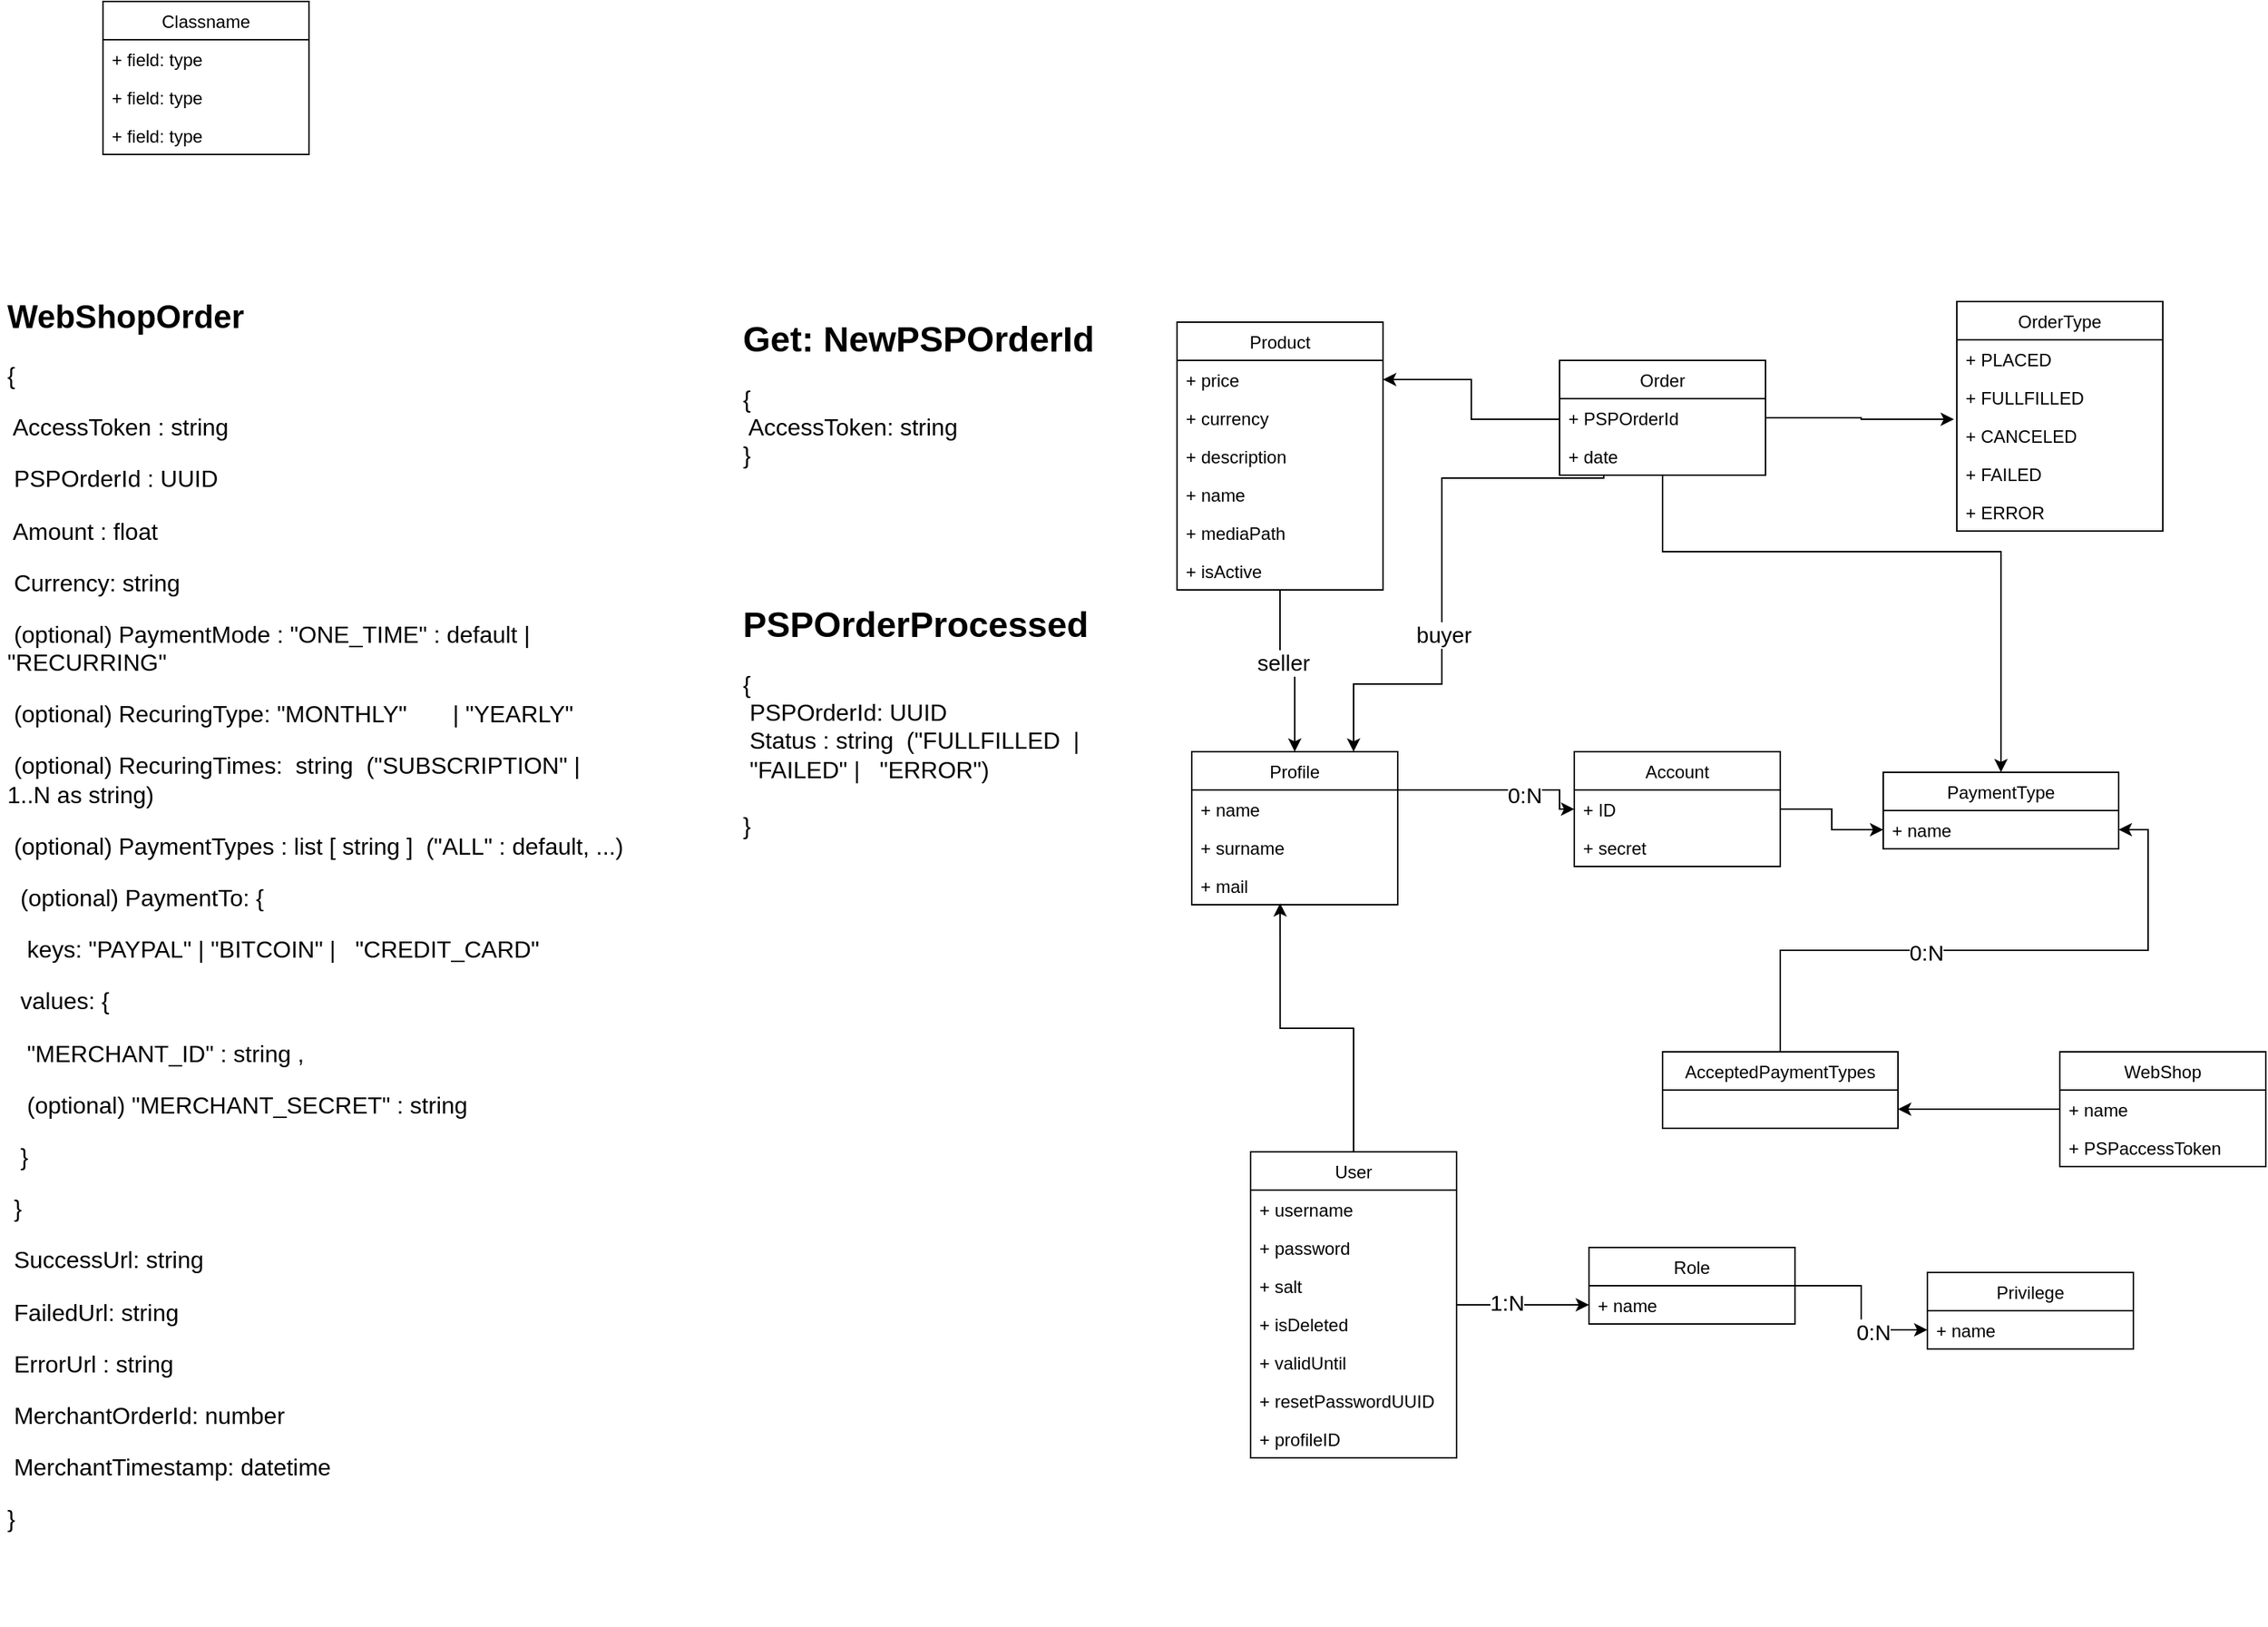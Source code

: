 <mxfile version="15.9.1" type="github">
  <diagram id="UKxVlfVYk1nAeU5848VA" name="Page-1">
    <mxGraphModel dx="2032" dy="1864" grid="1" gridSize="10" guides="1" tooltips="1" connect="1" arrows="1" fold="1" page="1" pageScale="1" pageWidth="850" pageHeight="1100" math="0" shadow="0">
      <root>
        <mxCell id="0" />
        <mxCell id="1" parent="0" />
        <mxCell id="n4Uc8F7M5s01xIE8nHh5-90" style="edgeStyle=orthogonalEdgeStyle;rounded=0;orthogonalLoop=1;jettySize=auto;html=1;entryX=0.5;entryY=0;entryDx=0;entryDy=0;fontSize=15;" parent="1" source="n4Uc8F7M5s01xIE8nHh5-1" target="n4Uc8F7M5s01xIE8nHh5-9" edge="1">
          <mxGeometry relative="1" as="geometry" />
        </mxCell>
        <mxCell id="n4Uc8F7M5s01xIE8nHh5-91" value="seller" style="edgeLabel;html=1;align=center;verticalAlign=middle;resizable=0;points=[];fontSize=15;" parent="n4Uc8F7M5s01xIE8nHh5-90" vertex="1" connectable="0">
          <mxGeometry x="-0.185" y="2" relative="1" as="geometry">
            <mxPoint as="offset" />
          </mxGeometry>
        </mxCell>
        <mxCell id="n4Uc8F7M5s01xIE8nHh5-1" value="Product" style="swimlane;fontStyle=0;childLayout=stackLayout;horizontal=1;startSize=26;fillColor=none;horizontalStack=0;resizeParent=1;resizeParentMax=0;resizeLast=0;collapsible=1;marginBottom=0;" parent="1" vertex="1">
          <mxGeometry x="40" y="114" width="140" height="182" as="geometry" />
        </mxCell>
        <mxCell id="n4Uc8F7M5s01xIE8nHh5-2" value="+ price" style="text;strokeColor=none;fillColor=none;align=left;verticalAlign=top;spacingLeft=4;spacingRight=4;overflow=hidden;rotatable=0;points=[[0,0.5],[1,0.5]];portConstraint=eastwest;" parent="n4Uc8F7M5s01xIE8nHh5-1" vertex="1">
          <mxGeometry y="26" width="140" height="26" as="geometry" />
        </mxCell>
        <mxCell id="RvIA3ay3EjmCJ0zNyyc8-17" value="+ currency" style="text;strokeColor=none;fillColor=none;align=left;verticalAlign=top;spacingLeft=4;spacingRight=4;overflow=hidden;rotatable=0;points=[[0,0.5],[1,0.5]];portConstraint=eastwest;" vertex="1" parent="n4Uc8F7M5s01xIE8nHh5-1">
          <mxGeometry y="52" width="140" height="26" as="geometry" />
        </mxCell>
        <mxCell id="n4Uc8F7M5s01xIE8nHh5-3" value="+ description" style="text;strokeColor=none;fillColor=none;align=left;verticalAlign=top;spacingLeft=4;spacingRight=4;overflow=hidden;rotatable=0;points=[[0,0.5],[1,0.5]];portConstraint=eastwest;" parent="n4Uc8F7M5s01xIE8nHh5-1" vertex="1">
          <mxGeometry y="78" width="140" height="26" as="geometry" />
        </mxCell>
        <mxCell id="n4Uc8F7M5s01xIE8nHh5-4" value="+ name" style="text;strokeColor=none;fillColor=none;align=left;verticalAlign=top;spacingLeft=4;spacingRight=4;overflow=hidden;rotatable=0;points=[[0,0.5],[1,0.5]];portConstraint=eastwest;" parent="n4Uc8F7M5s01xIE8nHh5-1" vertex="1">
          <mxGeometry y="104" width="140" height="26" as="geometry" />
        </mxCell>
        <mxCell id="n4Uc8F7M5s01xIE8nHh5-30" value="+ mediaPath" style="text;strokeColor=none;fillColor=none;align=left;verticalAlign=top;spacingLeft=4;spacingRight=4;overflow=hidden;rotatable=0;points=[[0,0.5],[1,0.5]];portConstraint=eastwest;" parent="n4Uc8F7M5s01xIE8nHh5-1" vertex="1">
          <mxGeometry y="130" width="140" height="26" as="geometry" />
        </mxCell>
        <mxCell id="n4Uc8F7M5s01xIE8nHh5-31" value="+ isActive" style="text;strokeColor=none;fillColor=none;align=left;verticalAlign=top;spacingLeft=4;spacingRight=4;overflow=hidden;rotatable=0;points=[[0,0.5],[1,0.5]];portConstraint=eastwest;" parent="n4Uc8F7M5s01xIE8nHh5-1" vertex="1">
          <mxGeometry y="156" width="140" height="26" as="geometry" />
        </mxCell>
        <mxCell id="n4Uc8F7M5s01xIE8nHh5-105" style="edgeStyle=orthogonalEdgeStyle;rounded=0;orthogonalLoop=1;jettySize=auto;html=1;entryX=1;entryY=0.75;entryDx=0;entryDy=0;fontSize=12;" parent="1" source="n4Uc8F7M5s01xIE8nHh5-5" target="n4Uc8F7M5s01xIE8nHh5-101" edge="1">
          <mxGeometry relative="1" as="geometry">
            <Array as="points">
              <mxPoint x="770" y="649" />
            </Array>
          </mxGeometry>
        </mxCell>
        <mxCell id="n4Uc8F7M5s01xIE8nHh5-5" value="WebShop" style="swimlane;fontStyle=0;childLayout=stackLayout;horizontal=1;startSize=26;fillColor=none;horizontalStack=0;resizeParent=1;resizeParentMax=0;resizeLast=0;collapsible=1;marginBottom=0;" parent="1" vertex="1">
          <mxGeometry x="640" y="610" width="140" height="78" as="geometry" />
        </mxCell>
        <mxCell id="n4Uc8F7M5s01xIE8nHh5-6" value="+ name" style="text;strokeColor=none;fillColor=none;align=left;verticalAlign=top;spacingLeft=4;spacingRight=4;overflow=hidden;rotatable=0;points=[[0,0.5],[1,0.5]];portConstraint=eastwest;" parent="n4Uc8F7M5s01xIE8nHh5-5" vertex="1">
          <mxGeometry y="26" width="140" height="26" as="geometry" />
        </mxCell>
        <mxCell id="RvIA3ay3EjmCJ0zNyyc8-15" value="+ PSPaccessToken" style="text;strokeColor=none;fillColor=none;align=left;verticalAlign=top;spacingLeft=4;spacingRight=4;overflow=hidden;rotatable=0;points=[[0,0.5],[1,0.5]];portConstraint=eastwest;" vertex="1" parent="n4Uc8F7M5s01xIE8nHh5-5">
          <mxGeometry y="52" width="140" height="26" as="geometry" />
        </mxCell>
        <mxCell id="n4Uc8F7M5s01xIE8nHh5-78" style="edgeStyle=orthogonalEdgeStyle;rounded=0;orthogonalLoop=1;jettySize=auto;html=1;entryX=0;entryY=0.5;entryDx=0;entryDy=0;" parent="1" source="n4Uc8F7M5s01xIE8nHh5-9" target="n4Uc8F7M5s01xIE8nHh5-25" edge="1">
          <mxGeometry relative="1" as="geometry">
            <Array as="points">
              <mxPoint x="300" y="432" />
            </Array>
          </mxGeometry>
        </mxCell>
        <mxCell id="n4Uc8F7M5s01xIE8nHh5-80" value="&lt;font style=&quot;font-size: 15px&quot;&gt;0:N&lt;/font&gt;" style="edgeLabel;html=1;align=center;verticalAlign=middle;resizable=0;points=[];" parent="n4Uc8F7M5s01xIE8nHh5-78" vertex="1" connectable="0">
          <mxGeometry x="0.291" y="-3" relative="1" as="geometry">
            <mxPoint as="offset" />
          </mxGeometry>
        </mxCell>
        <mxCell id="n4Uc8F7M5s01xIE8nHh5-9" value="Profile" style="swimlane;fontStyle=0;childLayout=stackLayout;horizontal=1;startSize=26;fillColor=none;horizontalStack=0;resizeParent=1;resizeParentMax=0;resizeLast=0;collapsible=1;marginBottom=0;" parent="1" vertex="1">
          <mxGeometry x="50" y="406" width="140" height="104" as="geometry" />
        </mxCell>
        <mxCell id="n4Uc8F7M5s01xIE8nHh5-10" value="+ name" style="text;strokeColor=none;fillColor=none;align=left;verticalAlign=top;spacingLeft=4;spacingRight=4;overflow=hidden;rotatable=0;points=[[0,0.5],[1,0.5]];portConstraint=eastwest;" parent="n4Uc8F7M5s01xIE8nHh5-9" vertex="1">
          <mxGeometry y="26" width="140" height="26" as="geometry" />
        </mxCell>
        <mxCell id="n4Uc8F7M5s01xIE8nHh5-11" value="+ surname" style="text;strokeColor=none;fillColor=none;align=left;verticalAlign=top;spacingLeft=4;spacingRight=4;overflow=hidden;rotatable=0;points=[[0,0.5],[1,0.5]];portConstraint=eastwest;" parent="n4Uc8F7M5s01xIE8nHh5-9" vertex="1">
          <mxGeometry y="52" width="140" height="26" as="geometry" />
        </mxCell>
        <mxCell id="n4Uc8F7M5s01xIE8nHh5-32" value="+ mail" style="text;strokeColor=none;fillColor=none;align=left;verticalAlign=top;spacingLeft=4;spacingRight=4;overflow=hidden;rotatable=0;points=[[0,0.5],[1,0.5]];portConstraint=eastwest;" parent="n4Uc8F7M5s01xIE8nHh5-9" vertex="1">
          <mxGeometry y="78" width="140" height="26" as="geometry" />
        </mxCell>
        <mxCell id="n4Uc8F7M5s01xIE8nHh5-92" style="edgeStyle=orthogonalEdgeStyle;rounded=0;orthogonalLoop=1;jettySize=auto;html=1;entryX=1;entryY=0.5;entryDx=0;entryDy=0;fontSize=15;" parent="1" source="n4Uc8F7M5s01xIE8nHh5-17" target="n4Uc8F7M5s01xIE8nHh5-2" edge="1">
          <mxGeometry relative="1" as="geometry">
            <Array as="points">
              <mxPoint x="240" y="180" />
              <mxPoint x="240" y="153" />
            </Array>
          </mxGeometry>
        </mxCell>
        <mxCell id="n4Uc8F7M5s01xIE8nHh5-93" style="edgeStyle=orthogonalEdgeStyle;rounded=0;orthogonalLoop=1;jettySize=auto;html=1;fontSize=15;" parent="1" source="n4Uc8F7M5s01xIE8nHh5-17" edge="1">
          <mxGeometry relative="1" as="geometry">
            <mxPoint x="160" y="406" as="targetPoint" />
            <Array as="points">
              <mxPoint x="330" y="220" />
              <mxPoint x="220" y="220" />
              <mxPoint x="220" y="360" />
              <mxPoint x="160" y="360" />
            </Array>
          </mxGeometry>
        </mxCell>
        <mxCell id="n4Uc8F7M5s01xIE8nHh5-94" value="buyer" style="edgeLabel;html=1;align=center;verticalAlign=middle;resizable=0;points=[];fontSize=15;" parent="n4Uc8F7M5s01xIE8nHh5-93" vertex="1" connectable="0">
          <mxGeometry x="0.218" y="1" relative="1" as="geometry">
            <mxPoint as="offset" />
          </mxGeometry>
        </mxCell>
        <mxCell id="n4Uc8F7M5s01xIE8nHh5-115" style="edgeStyle=orthogonalEdgeStyle;rounded=0;orthogonalLoop=1;jettySize=auto;html=1;entryX=0.5;entryY=0;entryDx=0;entryDy=0;fontSize=15;" parent="1" source="n4Uc8F7M5s01xIE8nHh5-17" target="n4Uc8F7M5s01xIE8nHh5-21" edge="1">
          <mxGeometry relative="1" as="geometry">
            <Array as="points">
              <mxPoint x="370" y="270" />
              <mxPoint x="600" y="270" />
            </Array>
          </mxGeometry>
        </mxCell>
        <mxCell id="RvIA3ay3EjmCJ0zNyyc8-21" style="edgeStyle=orthogonalEdgeStyle;rounded=0;orthogonalLoop=1;jettySize=auto;html=1;entryX=-0.014;entryY=0.077;entryDx=0;entryDy=0;entryPerimeter=0;fontSize=24;" edge="1" parent="1" source="n4Uc8F7M5s01xIE8nHh5-17" target="n4Uc8F7M5s01xIE8nHh5-98">
          <mxGeometry relative="1" as="geometry" />
        </mxCell>
        <mxCell id="n4Uc8F7M5s01xIE8nHh5-17" value="Order" style="swimlane;fontStyle=0;childLayout=stackLayout;horizontal=1;startSize=26;fillColor=none;horizontalStack=0;resizeParent=1;resizeParentMax=0;resizeLast=0;collapsible=1;marginBottom=0;" parent="1" vertex="1">
          <mxGeometry x="300" y="140" width="140" height="78" as="geometry" />
        </mxCell>
        <mxCell id="RvIA3ay3EjmCJ0zNyyc8-14" value="+ PSPOrderId" style="text;strokeColor=none;fillColor=none;align=left;verticalAlign=top;spacingLeft=4;spacingRight=4;overflow=hidden;rotatable=0;points=[[0,0.5],[1,0.5]];portConstraint=eastwest;" vertex="1" parent="n4Uc8F7M5s01xIE8nHh5-17">
          <mxGeometry y="26" width="140" height="26" as="geometry" />
        </mxCell>
        <mxCell id="n4Uc8F7M5s01xIE8nHh5-18" value="+ date" style="text;strokeColor=none;fillColor=none;align=left;verticalAlign=top;spacingLeft=4;spacingRight=4;overflow=hidden;rotatable=0;points=[[0,0.5],[1,0.5]];portConstraint=eastwest;" parent="n4Uc8F7M5s01xIE8nHh5-17" vertex="1">
          <mxGeometry y="52" width="140" height="26" as="geometry" />
        </mxCell>
        <mxCell id="n4Uc8F7M5s01xIE8nHh5-21" value="PaymentType" style="swimlane;fontStyle=0;childLayout=stackLayout;horizontal=1;startSize=26;fillColor=none;horizontalStack=0;resizeParent=1;resizeParentMax=0;resizeLast=0;collapsible=1;marginBottom=0;" parent="1" vertex="1">
          <mxGeometry x="520" y="420" width="160" height="52" as="geometry" />
        </mxCell>
        <mxCell id="n4Uc8F7M5s01xIE8nHh5-22" value="+ name" style="text;strokeColor=none;fillColor=none;align=left;verticalAlign=top;spacingLeft=4;spacingRight=4;overflow=hidden;rotatable=0;points=[[0,0.5],[1,0.5]];portConstraint=eastwest;" parent="n4Uc8F7M5s01xIE8nHh5-21" vertex="1">
          <mxGeometry y="26" width="160" height="26" as="geometry" />
        </mxCell>
        <mxCell id="n4Uc8F7M5s01xIE8nHh5-113" style="edgeStyle=orthogonalEdgeStyle;rounded=0;orthogonalLoop=1;jettySize=auto;html=1;entryX=0;entryY=0.5;entryDx=0;entryDy=0;fontSize=15;" parent="1" source="n4Uc8F7M5s01xIE8nHh5-25" target="n4Uc8F7M5s01xIE8nHh5-22" edge="1">
          <mxGeometry relative="1" as="geometry" />
        </mxCell>
        <mxCell id="n4Uc8F7M5s01xIE8nHh5-25" value="Account" style="swimlane;fontStyle=0;childLayout=stackLayout;horizontal=1;startSize=26;fillColor=none;horizontalStack=0;resizeParent=1;resizeParentMax=0;resizeLast=0;collapsible=1;marginBottom=0;" parent="1" vertex="1">
          <mxGeometry x="310" y="406" width="140" height="78" as="geometry" />
        </mxCell>
        <mxCell id="n4Uc8F7M5s01xIE8nHh5-26" value="+ ID" style="text;strokeColor=none;fillColor=none;align=left;verticalAlign=top;spacingLeft=4;spacingRight=4;overflow=hidden;rotatable=0;points=[[0,0.5],[1,0.5]];portConstraint=eastwest;" parent="n4Uc8F7M5s01xIE8nHh5-25" vertex="1">
          <mxGeometry y="26" width="140" height="26" as="geometry" />
        </mxCell>
        <mxCell id="RvIA3ay3EjmCJ0zNyyc8-16" value="+ secret" style="text;strokeColor=none;fillColor=none;align=left;verticalAlign=top;spacingLeft=4;spacingRight=4;overflow=hidden;rotatable=0;points=[[0,0.5],[1,0.5]];portConstraint=eastwest;" vertex="1" parent="n4Uc8F7M5s01xIE8nHh5-25">
          <mxGeometry y="52" width="140" height="26" as="geometry" />
        </mxCell>
        <mxCell id="n4Uc8F7M5s01xIE8nHh5-61" style="edgeStyle=orthogonalEdgeStyle;rounded=0;orthogonalLoop=1;jettySize=auto;html=1;entryX=0;entryY=0.5;entryDx=0;entryDy=0;" parent="1" source="n4Uc8F7M5s01xIE8nHh5-33" target="n4Uc8F7M5s01xIE8nHh5-38" edge="1">
          <mxGeometry relative="1" as="geometry" />
        </mxCell>
        <mxCell id="n4Uc8F7M5s01xIE8nHh5-112" value="1:N" style="edgeLabel;html=1;align=center;verticalAlign=middle;resizable=0;points=[];fontSize=15;" parent="n4Uc8F7M5s01xIE8nHh5-61" vertex="1" connectable="0">
          <mxGeometry x="-0.261" y="2" relative="1" as="geometry">
            <mxPoint as="offset" />
          </mxGeometry>
        </mxCell>
        <mxCell id="n4Uc8F7M5s01xIE8nHh5-77" style="edgeStyle=orthogonalEdgeStyle;rounded=0;orthogonalLoop=1;jettySize=auto;html=1;entryX=0.429;entryY=0.962;entryDx=0;entryDy=0;entryPerimeter=0;" parent="1" source="n4Uc8F7M5s01xIE8nHh5-33" target="n4Uc8F7M5s01xIE8nHh5-32" edge="1">
          <mxGeometry relative="1" as="geometry" />
        </mxCell>
        <mxCell id="n4Uc8F7M5s01xIE8nHh5-33" value="User" style="swimlane;fontStyle=0;childLayout=stackLayout;horizontal=1;startSize=26;fillColor=none;horizontalStack=0;resizeParent=1;resizeParentMax=0;resizeLast=0;collapsible=1;marginBottom=0;" parent="1" vertex="1">
          <mxGeometry x="90" y="678" width="140" height="208" as="geometry" />
        </mxCell>
        <mxCell id="n4Uc8F7M5s01xIE8nHh5-34" value="+ username" style="text;strokeColor=none;fillColor=none;align=left;verticalAlign=top;spacingLeft=4;spacingRight=4;overflow=hidden;rotatable=0;points=[[0,0.5],[1,0.5]];portConstraint=eastwest;" parent="n4Uc8F7M5s01xIE8nHh5-33" vertex="1">
          <mxGeometry y="26" width="140" height="26" as="geometry" />
        </mxCell>
        <mxCell id="n4Uc8F7M5s01xIE8nHh5-35" value="+ password" style="text;strokeColor=none;fillColor=none;align=left;verticalAlign=top;spacingLeft=4;spacingRight=4;overflow=hidden;rotatable=0;points=[[0,0.5],[1,0.5]];portConstraint=eastwest;" parent="n4Uc8F7M5s01xIE8nHh5-33" vertex="1">
          <mxGeometry y="52" width="140" height="26" as="geometry" />
        </mxCell>
        <mxCell id="n4Uc8F7M5s01xIE8nHh5-52" value="+ salt" style="text;strokeColor=none;fillColor=none;align=left;verticalAlign=top;spacingLeft=4;spacingRight=4;overflow=hidden;rotatable=0;points=[[0,0.5],[1,0.5]];portConstraint=eastwest;" parent="n4Uc8F7M5s01xIE8nHh5-33" vertex="1">
          <mxGeometry y="78" width="140" height="26" as="geometry" />
        </mxCell>
        <mxCell id="n4Uc8F7M5s01xIE8nHh5-36" value="+ isDeleted" style="text;strokeColor=none;fillColor=none;align=left;verticalAlign=top;spacingLeft=4;spacingRight=4;overflow=hidden;rotatable=0;points=[[0,0.5],[1,0.5]];portConstraint=eastwest;" parent="n4Uc8F7M5s01xIE8nHh5-33" vertex="1">
          <mxGeometry y="104" width="140" height="26" as="geometry" />
        </mxCell>
        <mxCell id="n4Uc8F7M5s01xIE8nHh5-53" value="+ validUntil" style="text;strokeColor=none;fillColor=none;align=left;verticalAlign=top;spacingLeft=4;spacingRight=4;overflow=hidden;rotatable=0;points=[[0,0.5],[1,0.5]];portConstraint=eastwest;" parent="n4Uc8F7M5s01xIE8nHh5-33" vertex="1">
          <mxGeometry y="130" width="140" height="26" as="geometry" />
        </mxCell>
        <mxCell id="n4Uc8F7M5s01xIE8nHh5-54" value="+ resetPasswordUUID" style="text;strokeColor=none;fillColor=none;align=left;verticalAlign=top;spacingLeft=4;spacingRight=4;overflow=hidden;rotatable=0;points=[[0,0.5],[1,0.5]];portConstraint=eastwest;" parent="n4Uc8F7M5s01xIE8nHh5-33" vertex="1">
          <mxGeometry y="156" width="140" height="26" as="geometry" />
        </mxCell>
        <mxCell id="n4Uc8F7M5s01xIE8nHh5-67" value="+ profileID" style="text;strokeColor=none;fillColor=none;align=left;verticalAlign=top;spacingLeft=4;spacingRight=4;overflow=hidden;rotatable=0;points=[[0,0.5],[1,0.5]];portConstraint=eastwest;" parent="n4Uc8F7M5s01xIE8nHh5-33" vertex="1">
          <mxGeometry y="182" width="140" height="26" as="geometry" />
        </mxCell>
        <mxCell id="n4Uc8F7M5s01xIE8nHh5-60" style="edgeStyle=orthogonalEdgeStyle;rounded=0;orthogonalLoop=1;jettySize=auto;html=1;entryX=0;entryY=0.5;entryDx=0;entryDy=0;" parent="1" source="n4Uc8F7M5s01xIE8nHh5-37" target="n4Uc8F7M5s01xIE8nHh5-42" edge="1">
          <mxGeometry relative="1" as="geometry" />
        </mxCell>
        <mxCell id="n4Uc8F7M5s01xIE8nHh5-82" value="0:N" style="edgeLabel;html=1;align=center;verticalAlign=middle;resizable=0;points=[];fontSize=15;" parent="n4Uc8F7M5s01xIE8nHh5-60" vertex="1" connectable="0">
          <mxGeometry x="0.378" y="-1" relative="1" as="geometry">
            <mxPoint as="offset" />
          </mxGeometry>
        </mxCell>
        <mxCell id="n4Uc8F7M5s01xIE8nHh5-37" value="Role" style="swimlane;fontStyle=0;childLayout=stackLayout;horizontal=1;startSize=26;fillColor=none;horizontalStack=0;resizeParent=1;resizeParentMax=0;resizeLast=0;collapsible=1;marginBottom=0;" parent="1" vertex="1">
          <mxGeometry x="320" y="743" width="140" height="52" as="geometry" />
        </mxCell>
        <mxCell id="n4Uc8F7M5s01xIE8nHh5-38" value="+ name" style="text;strokeColor=none;fillColor=none;align=left;verticalAlign=top;spacingLeft=4;spacingRight=4;overflow=hidden;rotatable=0;points=[[0,0.5],[1,0.5]];portConstraint=eastwest;" parent="n4Uc8F7M5s01xIE8nHh5-37" vertex="1">
          <mxGeometry y="26" width="140" height="26" as="geometry" />
        </mxCell>
        <mxCell id="n4Uc8F7M5s01xIE8nHh5-41" value="Privilege" style="swimlane;fontStyle=0;childLayout=stackLayout;horizontal=1;startSize=26;fillColor=none;horizontalStack=0;resizeParent=1;resizeParentMax=0;resizeLast=0;collapsible=1;marginBottom=0;" parent="1" vertex="1">
          <mxGeometry x="550" y="760" width="140" height="52" as="geometry" />
        </mxCell>
        <mxCell id="n4Uc8F7M5s01xIE8nHh5-42" value="+ name" style="text;strokeColor=none;fillColor=none;align=left;verticalAlign=top;spacingLeft=4;spacingRight=4;overflow=hidden;rotatable=0;points=[[0,0.5],[1,0.5]];portConstraint=eastwest;" parent="n4Uc8F7M5s01xIE8nHh5-41" vertex="1">
          <mxGeometry y="26" width="140" height="26" as="geometry" />
        </mxCell>
        <mxCell id="n4Uc8F7M5s01xIE8nHh5-95" value="OrderType" style="swimlane;fontStyle=0;childLayout=stackLayout;horizontal=1;startSize=26;fillColor=none;horizontalStack=0;resizeParent=1;resizeParentMax=0;resizeLast=0;collapsible=1;marginBottom=0;fontSize=12;" parent="1" vertex="1">
          <mxGeometry x="570" y="100" width="140" height="156" as="geometry" />
        </mxCell>
        <mxCell id="n4Uc8F7M5s01xIE8nHh5-96" value="+ PLACED" style="text;strokeColor=none;fillColor=none;align=left;verticalAlign=top;spacingLeft=4;spacingRight=4;overflow=hidden;rotatable=0;points=[[0,0.5],[1,0.5]];portConstraint=eastwest;fontSize=12;" parent="n4Uc8F7M5s01xIE8nHh5-95" vertex="1">
          <mxGeometry y="26" width="140" height="26" as="geometry" />
        </mxCell>
        <mxCell id="n4Uc8F7M5s01xIE8nHh5-97" value="+ FULLFILLED" style="text;strokeColor=none;fillColor=none;align=left;verticalAlign=top;spacingLeft=4;spacingRight=4;overflow=hidden;rotatable=0;points=[[0,0.5],[1,0.5]];portConstraint=eastwest;fontSize=12;" parent="n4Uc8F7M5s01xIE8nHh5-95" vertex="1">
          <mxGeometry y="52" width="140" height="26" as="geometry" />
        </mxCell>
        <mxCell id="n4Uc8F7M5s01xIE8nHh5-98" value="+ CANCELED" style="text;strokeColor=none;fillColor=none;align=left;verticalAlign=top;spacingLeft=4;spacingRight=4;overflow=hidden;rotatable=0;points=[[0,0.5],[1,0.5]];portConstraint=eastwest;fontSize=12;" parent="n4Uc8F7M5s01xIE8nHh5-95" vertex="1">
          <mxGeometry y="78" width="140" height="26" as="geometry" />
        </mxCell>
        <mxCell id="RvIA3ay3EjmCJ0zNyyc8-18" value="+ FAILED" style="text;strokeColor=none;fillColor=none;align=left;verticalAlign=top;spacingLeft=4;spacingRight=4;overflow=hidden;rotatable=0;points=[[0,0.5],[1,0.5]];portConstraint=eastwest;fontSize=12;" vertex="1" parent="n4Uc8F7M5s01xIE8nHh5-95">
          <mxGeometry y="104" width="140" height="26" as="geometry" />
        </mxCell>
        <mxCell id="RvIA3ay3EjmCJ0zNyyc8-22" value="+ ERROR" style="text;strokeColor=none;fillColor=none;align=left;verticalAlign=top;spacingLeft=4;spacingRight=4;overflow=hidden;rotatable=0;points=[[0,0.5],[1,0.5]];portConstraint=eastwest;fontSize=12;" vertex="1" parent="n4Uc8F7M5s01xIE8nHh5-95">
          <mxGeometry y="130" width="140" height="26" as="geometry" />
        </mxCell>
        <mxCell id="n4Uc8F7M5s01xIE8nHh5-114" style="edgeStyle=orthogonalEdgeStyle;rounded=0;orthogonalLoop=1;jettySize=auto;html=1;entryX=1;entryY=0.5;entryDx=0;entryDy=0;fontSize=15;" parent="1" source="n4Uc8F7M5s01xIE8nHh5-101" target="n4Uc8F7M5s01xIE8nHh5-22" edge="1">
          <mxGeometry relative="1" as="geometry" />
        </mxCell>
        <mxCell id="n4Uc8F7M5s01xIE8nHh5-117" value="0:N" style="edgeLabel;html=1;align=center;verticalAlign=middle;resizable=0;points=[];fontSize=15;" parent="n4Uc8F7M5s01xIE8nHh5-114" vertex="1" connectable="0">
          <mxGeometry x="-0.202" y="-1" relative="1" as="geometry">
            <mxPoint as="offset" />
          </mxGeometry>
        </mxCell>
        <mxCell id="n4Uc8F7M5s01xIE8nHh5-101" value="AcceptedPaymentTypes" style="swimlane;fontStyle=0;childLayout=stackLayout;horizontal=1;startSize=26;fillColor=none;horizontalStack=0;resizeParent=1;resizeParentMax=0;resizeLast=0;collapsible=1;marginBottom=0;fontSize=12;" parent="1" vertex="1">
          <mxGeometry x="370" y="610" width="160" height="52" as="geometry" />
        </mxCell>
        <mxCell id="RvIA3ay3EjmCJ0zNyyc8-1" value="Classname" style="swimlane;fontStyle=0;childLayout=stackLayout;horizontal=1;startSize=26;fillColor=none;horizontalStack=0;resizeParent=1;resizeParentMax=0;resizeLast=0;collapsible=1;marginBottom=0;" vertex="1" parent="1">
          <mxGeometry x="-690" y="-104" width="140" height="104" as="geometry" />
        </mxCell>
        <mxCell id="RvIA3ay3EjmCJ0zNyyc8-2" value="+ field: type" style="text;strokeColor=none;fillColor=none;align=left;verticalAlign=top;spacingLeft=4;spacingRight=4;overflow=hidden;rotatable=0;points=[[0,0.5],[1,0.5]];portConstraint=eastwest;" vertex="1" parent="RvIA3ay3EjmCJ0zNyyc8-1">
          <mxGeometry y="26" width="140" height="26" as="geometry" />
        </mxCell>
        <mxCell id="RvIA3ay3EjmCJ0zNyyc8-3" value="+ field: type" style="text;strokeColor=none;fillColor=none;align=left;verticalAlign=top;spacingLeft=4;spacingRight=4;overflow=hidden;rotatable=0;points=[[0,0.5],[1,0.5]];portConstraint=eastwest;" vertex="1" parent="RvIA3ay3EjmCJ0zNyyc8-1">
          <mxGeometry y="52" width="140" height="26" as="geometry" />
        </mxCell>
        <mxCell id="RvIA3ay3EjmCJ0zNyyc8-4" value="+ field: type" style="text;strokeColor=none;fillColor=none;align=left;verticalAlign=top;spacingLeft=4;spacingRight=4;overflow=hidden;rotatable=0;points=[[0,0.5],[1,0.5]];portConstraint=eastwest;" vertex="1" parent="RvIA3ay3EjmCJ0zNyyc8-1">
          <mxGeometry y="78" width="140" height="26" as="geometry" />
        </mxCell>
        <mxCell id="RvIA3ay3EjmCJ0zNyyc8-10" value="&lt;h1&gt;&lt;font style=&quot;font-size: 22px&quot;&gt;WebShopOrder&amp;nbsp;&lt;/font&gt;&lt;/h1&gt;&lt;p style=&quot;font-size: 16px&quot;&gt;&lt;font style=&quot;font-size: 16px&quot;&gt;{&lt;/font&gt;&lt;/p&gt;&lt;p style=&quot;font-size: 16px&quot;&gt;&lt;font style=&quot;font-size: 16px&quot;&gt;&lt;span style=&quot;white-space: pre&quot;&gt;	&lt;/span&gt;AccessToken : string&lt;br&gt;&lt;/font&gt;&lt;/p&gt;&lt;p style=&quot;font-size: 16px&quot;&gt;&lt;font style=&quot;font-size: 16px&quot;&gt;&lt;span style=&quot;white-space: pre&quot;&gt;	&lt;/span&gt;PSPOrderId : UUID&lt;br&gt;&lt;/font&gt;&lt;/p&gt;&lt;p style=&quot;font-size: 16px&quot;&gt;&lt;span style=&quot;white-space: pre&quot;&gt;	&lt;/span&gt;Amount : float&lt;br&gt;&lt;/p&gt;&lt;p style=&quot;font-size: 16px&quot;&gt;&lt;span style=&quot;white-space: pre&quot;&gt;	&lt;/span&gt;Currency: string&lt;br&gt;&lt;/p&gt;&lt;p style=&quot;font-size: 16px&quot;&gt;&lt;span style=&quot;white-space: pre&quot;&gt;	&lt;/span&gt;(optional) PaymentMode : &quot;ONE_TIME&quot; : default | &quot;RECURRING&quot;&amp;nbsp;&lt;br&gt;&lt;/p&gt;&lt;p style=&quot;font-size: 16px&quot;&gt;&lt;span style=&quot;white-space: pre&quot;&gt;	&lt;/span&gt;(optional) RecuringType: &quot;MONTHLY&quot; &lt;span style=&quot;white-space: pre&quot;&gt;	&lt;/span&gt;&lt;span style=&quot;white-space: pre&quot;&gt;	&lt;/span&gt;&lt;span style=&quot;white-space: pre&quot;&gt;	&lt;/span&gt;&lt;span style=&quot;white-space: pre&quot;&gt;	&lt;/span&gt;&lt;span style=&quot;white-space: pre&quot;&gt;	&lt;/span&gt;&lt;span style=&quot;white-space: pre&quot;&gt;	&lt;/span&gt;|&amp;nbsp;&lt;span&gt;&quot;YEARLY&quot;&lt;/span&gt;&lt;/p&gt;&lt;p style=&quot;font-size: 16px&quot;&gt;&lt;span&gt;&lt;span style=&quot;white-space: pre&quot;&gt;	&lt;/span&gt;(optional) RecuringTimes:&amp;nbsp; string &lt;span style=&quot;white-space: pre&quot;&gt;	&lt;/span&gt;(&quot;SUBSCRIPTION&quot; |&amp;nbsp; 1..N as string)&lt;br&gt;&lt;/span&gt;&lt;/p&gt;&lt;p style=&quot;font-size: 16px&quot;&gt;&lt;span&gt;&lt;span style=&quot;white-space: pre&quot;&gt;	&lt;/span&gt;(optional) PaymentTypes : list [ string ] &lt;span style=&quot;white-space: pre&quot;&gt;	&lt;/span&gt;(&quot;ALL&quot; : default, ...)&lt;/span&gt;&lt;/p&gt;&lt;p style=&quot;font-size: 16px&quot;&gt;&lt;span&gt;&lt;span style=&quot;white-space: pre&quot;&gt;	&lt;/span&gt;&amp;nbsp;(optional) PaymentTo: {&lt;br&gt;&lt;/span&gt;&lt;/p&gt;&lt;p style=&quot;font-size: 16px&quot;&gt;&lt;span&gt;&lt;span style=&quot;white-space: pre&quot;&gt;	&lt;/span&gt;&lt;span style=&quot;white-space: pre&quot;&gt;	&lt;/span&gt;&amp;nbsp;keys: &quot;PAYPAL&quot; | &quot;BITCOIN&quot; | &lt;span style=&quot;white-space: pre&quot;&gt;	&lt;/span&gt;&lt;span style=&quot;white-space: pre&quot;&gt;	&lt;/span&gt;&quot;CREDIT_CARD&quot;&lt;br&gt;&lt;/span&gt;&lt;/p&gt;&lt;p style=&quot;font-size: 16px&quot;&gt;&lt;span&gt;&lt;span style=&quot;white-space: pre&quot;&gt;	&lt;/span&gt;&lt;span style=&quot;white-space: pre&quot;&gt;	&lt;/span&gt;values: {&lt;br&gt;&lt;/span&gt;&lt;/p&gt;&lt;p style=&quot;font-size: 16px&quot;&gt;&lt;span&gt;&lt;span style=&quot;white-space: pre&quot;&gt;	&lt;/span&gt;&lt;span style=&quot;white-space: pre&quot;&gt;	&lt;/span&gt;&lt;span style=&quot;white-space: pre&quot;&gt;	&lt;/span&gt;&quot;MERCHANT_ID&quot; : string ,&lt;br&gt;&lt;/span&gt;&lt;/p&gt;&lt;p style=&quot;font-size: 16px&quot;&gt;&lt;span&gt;&lt;span style=&quot;white-space: pre&quot;&gt;	&lt;/span&gt;&lt;span style=&quot;white-space: pre&quot;&gt;	&lt;/span&gt;&lt;span style=&quot;white-space: pre&quot;&gt;	&lt;/span&gt;(optional) &quot;MERCHANT_SECRET&quot; : string&lt;br&gt;&lt;/span&gt;&lt;/p&gt;&lt;p style=&quot;font-size: 16px&quot;&gt;&lt;span&gt;&lt;span style=&quot;white-space: pre&quot;&gt;	&lt;/span&gt;&lt;span style=&quot;white-space: pre&quot;&gt;	&lt;/span&gt;}&lt;br&gt;&lt;/span&gt;&lt;/p&gt;&lt;p style=&quot;font-size: 16px&quot;&gt;&lt;span&gt;&lt;span style=&quot;white-space: pre&quot;&gt;	&lt;/span&gt;}&lt;br&gt;&lt;/span&gt;&lt;/p&gt;&lt;p style=&quot;font-size: 16px&quot;&gt;&lt;span&gt;&lt;span style=&quot;white-space: pre&quot;&gt;	&lt;/span&gt;SuccessUrl: string&lt;br&gt;&lt;/span&gt;&lt;/p&gt;&lt;p style=&quot;font-size: 16px&quot;&gt;&lt;span&gt;&lt;span style=&quot;white-space: pre&quot;&gt;	&lt;/span&gt;FailedUrl: string&lt;br&gt;&lt;/span&gt;&lt;/p&gt;&lt;p style=&quot;font-size: 16px&quot;&gt;&lt;span&gt;&lt;span style=&quot;white-space: pre&quot;&gt;	&lt;/span&gt;ErrorUrl : string&lt;br&gt;&lt;/span&gt;&lt;/p&gt;&lt;p style=&quot;font-size: 16px&quot;&gt;&lt;span&gt;&lt;span style=&quot;white-space: pre&quot;&gt;	&lt;/span&gt;MerchantOrderId: number&lt;br&gt;&lt;/span&gt;&lt;/p&gt;&lt;p style=&quot;font-size: 16px&quot;&gt;&lt;span&gt;&lt;span style=&quot;white-space: pre&quot;&gt;	&lt;/span&gt;MerchantTimestamp: datetime&lt;br&gt;&lt;/span&gt;&lt;/p&gt;&lt;p style=&quot;font-size: 16px&quot;&gt;&lt;font style=&quot;font-size: 16px&quot;&gt;}&lt;/font&gt;&lt;/p&gt;" style="text;html=1;strokeColor=none;fillColor=none;spacing=5;spacingTop=-20;whiteSpace=wrap;overflow=hidden;rounded=0;" vertex="1" parent="1">
          <mxGeometry x="-760" y="90" width="430" height="910" as="geometry" />
        </mxCell>
        <mxCell id="RvIA3ay3EjmCJ0zNyyc8-11" value="&lt;h1 style=&quot;font-size: 24px&quot;&gt;Get: NewPSPOrderId&lt;/h1&gt;&lt;div&gt;{&lt;/div&gt;&lt;div&gt;&lt;span style=&quot;white-space: pre&quot;&gt;	&lt;/span&gt;AccessToken: string&lt;br&gt;&lt;/div&gt;&lt;div&gt;}&lt;/div&gt;" style="text;html=1;strokeColor=none;fillColor=none;spacing=5;spacingTop=-20;whiteSpace=wrap;overflow=hidden;rounded=0;fontSize=16;" vertex="1" parent="1">
          <mxGeometry x="-260" y="106" width="250" height="134" as="geometry" />
        </mxCell>
        <mxCell id="RvIA3ay3EjmCJ0zNyyc8-13" value="&lt;h1 style=&quot;font-size: 24px&quot;&gt;PSPOrderProcessed&lt;/h1&gt;&lt;div&gt;{&lt;/div&gt;&lt;div&gt;&lt;span style=&quot;white-space: pre&quot;&gt;	&lt;/span&gt;PSPOrderId: UUID&lt;br&gt;&lt;/div&gt;&lt;div&gt;&lt;span style=&quot;white-space: pre&quot;&gt;	&lt;/span&gt;Status : string &lt;span style=&quot;white-space: pre&quot;&gt;	&lt;/span&gt;(&quot;FULLFILLED&amp;nbsp;&amp;nbsp;|&amp;nbsp;&quot;FAILED&quot; | &lt;span style=&quot;white-space: pre&quot;&gt;	&lt;/span&gt;&lt;span style=&quot;white-space: pre&quot;&gt;	&lt;/span&gt;&quot;ERROR&quot;)&lt;/div&gt;&lt;div&gt;&lt;br&gt;&lt;/div&gt;&lt;div&gt;}&lt;/div&gt;" style="text;html=1;strokeColor=none;fillColor=none;spacing=5;spacingTop=-20;whiteSpace=wrap;overflow=hidden;rounded=0;fontSize=16;" vertex="1" parent="1">
          <mxGeometry x="-260" y="300" width="260" height="180" as="geometry" />
        </mxCell>
      </root>
    </mxGraphModel>
  </diagram>
</mxfile>
